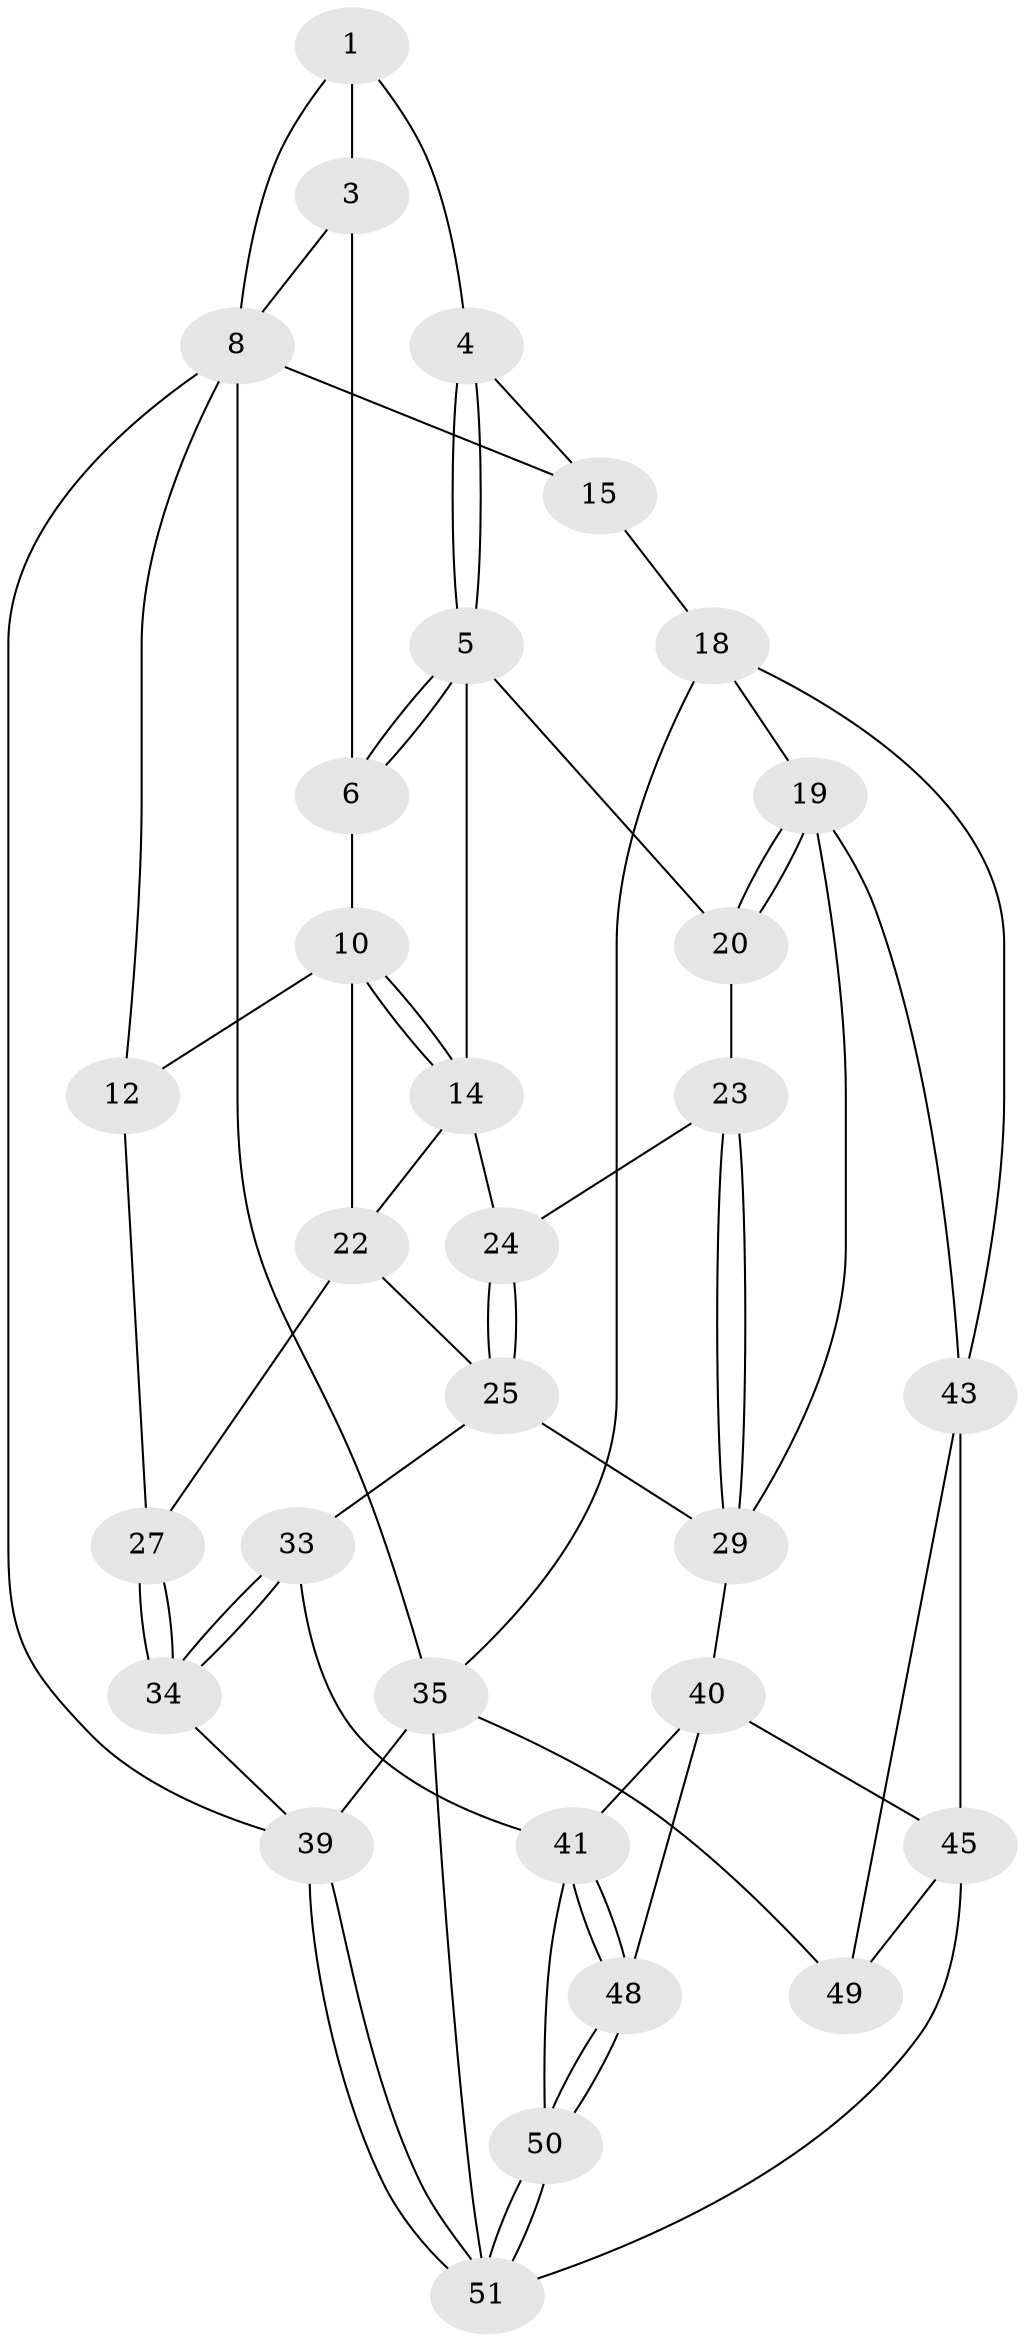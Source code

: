 // original degree distribution, {3: 0.038461538461538464, 6: 0.2692307692307692, 4: 0.3076923076923077, 5: 0.38461538461538464}
// Generated by graph-tools (version 1.1) at 2025/11/02/27/25 16:11:58]
// undirected, 31 vertices, 68 edges
graph export_dot {
graph [start="1"]
  node [color=gray90,style=filled];
  1 [pos="+0.8666403343301107+0.08094837652965053",super="+2"];
  3 [pos="+0.680661645415988+0",super="+7"];
  4 [pos="+0.8165788543939589+0.17694650234123016",super="+16"];
  5 [pos="+0.6739848713185027+0.2133781032807673",super="+13"];
  6 [pos="+0.47553043126939554+0"];
  8 [pos="+1+0",super="+9"];
  10 [pos="+0.4404015621879059+0",super="+11"];
  12 [pos="+0+0"];
  14 [pos="+0.3843149545311012+0.3289932179620499",super="+21"];
  15 [pos="+1+0",super="+17"];
  18 [pos="+1+0.46227389679003805",super="+37"];
  19 [pos="+0.8370485687334515+0.5510983975451944",super="+31"];
  20 [pos="+0.6759382921520448+0.36348528069044095"];
  22 [pos="+0.1993520118511675+0.3371634791771088",super="+26"];
  23 [pos="+0.5342273533500719+0.43466582399417997"];
  24 [pos="+0.3761284254547221+0.36285730024181084"];
  25 [pos="+0.29593509390359374+0.6732813439211797",super="+30"];
  27 [pos="+0+0.42156170998481857",super="+28"];
  29 [pos="+0.4463949451431195+0.6197090485225627",super="+32"];
  33 [pos="+0.26904855959858076+0.7424327653730546"];
  34 [pos="+0.19286042844146675+0.7852623359693313",super="+38"];
  35 [pos="+1+1",super="+36"];
  39 [pos="+0+1"];
  40 [pos="+0.5809574225122174+0.7997893841050655",super="+47"];
  41 [pos="+0.5390056357848003+0.814473398387148",super="+42"];
  43 [pos="+1+0.8033131703452392",super="+44"];
  45 [pos="+0.7994497175653539+0.884313425981204",super="+46"];
  48 [pos="+0.531420472709319+0.9464086715404791"];
  49 [pos="+0.9224311792673743+0.8766654321347773"];
  50 [pos="+0.49227392894272826+1"];
  51 [pos="+0.5344392210999508+1",super="+52"];
  1 -- 4;
  1 -- 8;
  1 -- 3;
  3 -- 8;
  3 -- 6;
  4 -- 5;
  4 -- 5;
  4 -- 15 [weight=2];
  5 -- 6;
  5 -- 6;
  5 -- 20;
  5 -- 14;
  6 -- 10;
  8 -- 15;
  8 -- 35;
  8 -- 12;
  8 -- 39;
  10 -- 14;
  10 -- 14;
  10 -- 12;
  10 -- 22;
  12 -- 27;
  14 -- 24;
  14 -- 22;
  15 -- 18;
  18 -- 19;
  18 -- 43;
  18 -- 35;
  19 -- 20;
  19 -- 20;
  19 -- 43;
  19 -- 29;
  20 -- 23;
  22 -- 25;
  22 -- 27;
  23 -- 24;
  23 -- 29;
  23 -- 29;
  24 -- 25;
  24 -- 25;
  25 -- 29;
  25 -- 33;
  27 -- 34 [weight=2];
  27 -- 34;
  29 -- 40;
  33 -- 34;
  33 -- 34;
  33 -- 41;
  34 -- 39;
  35 -- 39;
  35 -- 49;
  35 -- 51;
  39 -- 51;
  39 -- 51;
  40 -- 41;
  40 -- 48;
  40 -- 45;
  41 -- 48;
  41 -- 48;
  41 -- 50;
  43 -- 49;
  43 -- 45;
  45 -- 49;
  45 -- 51;
  48 -- 50;
  48 -- 50;
  50 -- 51;
  50 -- 51;
}
